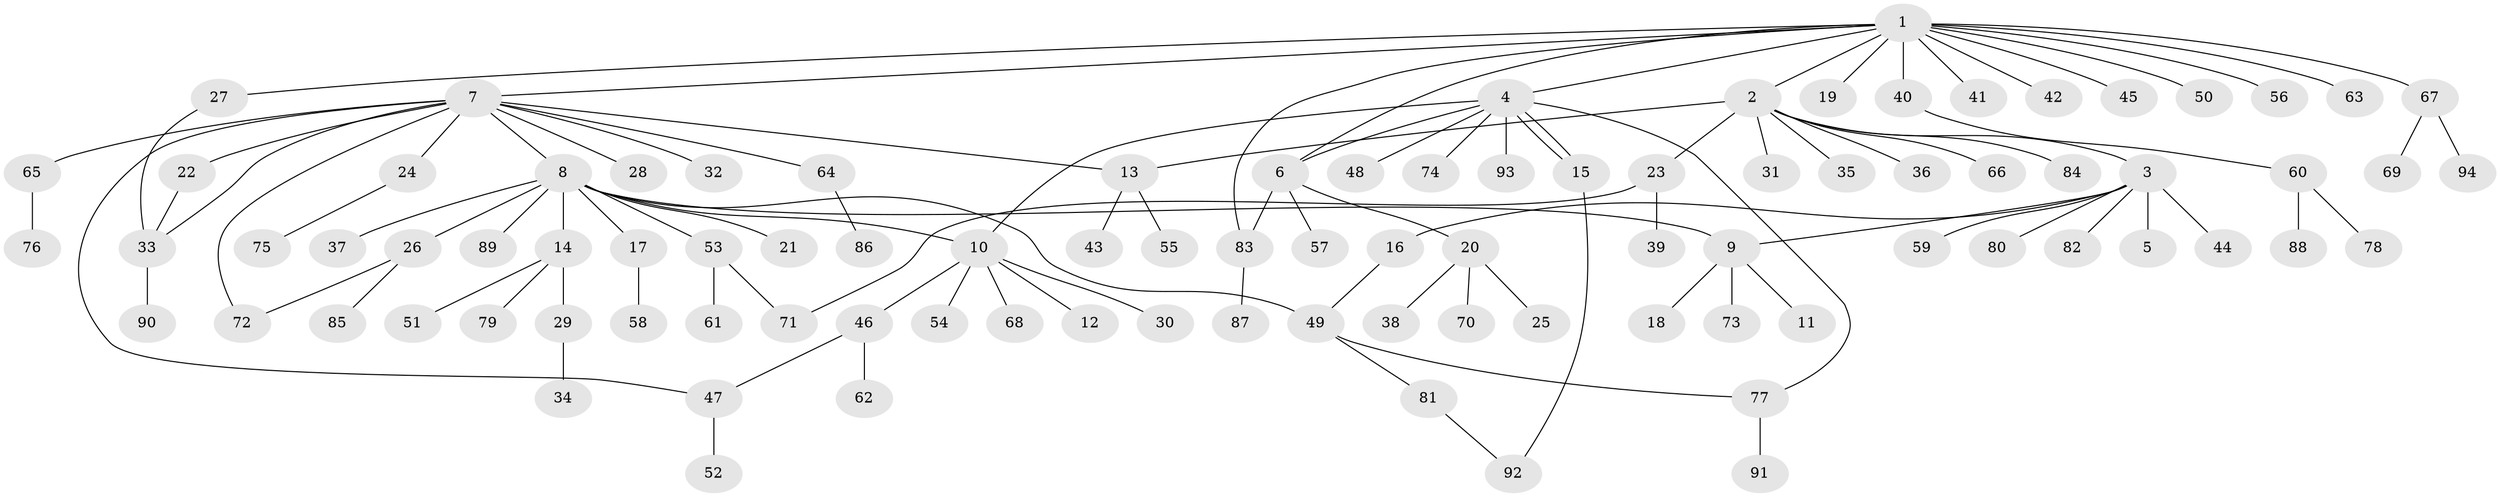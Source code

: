 // coarse degree distribution, {15: 0.014084507042253521, 10: 0.014084507042253521, 7: 0.014084507042253521, 8: 0.014084507042253521, 1: 0.6619718309859155, 4: 0.04225352112676056, 13: 0.014084507042253521, 14: 0.014084507042253521, 6: 0.014084507042253521, 3: 0.08450704225352113, 2: 0.11267605633802817}
// Generated by graph-tools (version 1.1) at 2025/41/03/06/25 10:41:46]
// undirected, 94 vertices, 107 edges
graph export_dot {
graph [start="1"]
  node [color=gray90,style=filled];
  1;
  2;
  3;
  4;
  5;
  6;
  7;
  8;
  9;
  10;
  11;
  12;
  13;
  14;
  15;
  16;
  17;
  18;
  19;
  20;
  21;
  22;
  23;
  24;
  25;
  26;
  27;
  28;
  29;
  30;
  31;
  32;
  33;
  34;
  35;
  36;
  37;
  38;
  39;
  40;
  41;
  42;
  43;
  44;
  45;
  46;
  47;
  48;
  49;
  50;
  51;
  52;
  53;
  54;
  55;
  56;
  57;
  58;
  59;
  60;
  61;
  62;
  63;
  64;
  65;
  66;
  67;
  68;
  69;
  70;
  71;
  72;
  73;
  74;
  75;
  76;
  77;
  78;
  79;
  80;
  81;
  82;
  83;
  84;
  85;
  86;
  87;
  88;
  89;
  90;
  91;
  92;
  93;
  94;
  1 -- 2;
  1 -- 4;
  1 -- 6;
  1 -- 7;
  1 -- 19;
  1 -- 27;
  1 -- 40;
  1 -- 41;
  1 -- 42;
  1 -- 45;
  1 -- 50;
  1 -- 56;
  1 -- 63;
  1 -- 67;
  1 -- 83;
  2 -- 3;
  2 -- 13;
  2 -- 23;
  2 -- 31;
  2 -- 35;
  2 -- 36;
  2 -- 66;
  2 -- 84;
  3 -- 5;
  3 -- 9;
  3 -- 16;
  3 -- 44;
  3 -- 59;
  3 -- 80;
  3 -- 82;
  4 -- 6;
  4 -- 10;
  4 -- 15;
  4 -- 15;
  4 -- 48;
  4 -- 74;
  4 -- 77;
  4 -- 93;
  6 -- 20;
  6 -- 57;
  6 -- 83;
  7 -- 8;
  7 -- 13;
  7 -- 22;
  7 -- 24;
  7 -- 28;
  7 -- 32;
  7 -- 33;
  7 -- 47;
  7 -- 64;
  7 -- 65;
  7 -- 72;
  8 -- 9;
  8 -- 10;
  8 -- 14;
  8 -- 17;
  8 -- 21;
  8 -- 26;
  8 -- 37;
  8 -- 49;
  8 -- 53;
  8 -- 89;
  9 -- 11;
  9 -- 18;
  9 -- 73;
  10 -- 12;
  10 -- 30;
  10 -- 46;
  10 -- 54;
  10 -- 68;
  13 -- 43;
  13 -- 55;
  14 -- 29;
  14 -- 51;
  14 -- 79;
  15 -- 92;
  16 -- 49;
  17 -- 58;
  20 -- 25;
  20 -- 38;
  20 -- 70;
  22 -- 33;
  23 -- 39;
  23 -- 71;
  24 -- 75;
  26 -- 72;
  26 -- 85;
  27 -- 33;
  29 -- 34;
  33 -- 90;
  40 -- 60;
  46 -- 47;
  46 -- 62;
  47 -- 52;
  49 -- 77;
  49 -- 81;
  53 -- 61;
  53 -- 71;
  60 -- 78;
  60 -- 88;
  64 -- 86;
  65 -- 76;
  67 -- 69;
  67 -- 94;
  77 -- 91;
  81 -- 92;
  83 -- 87;
}
